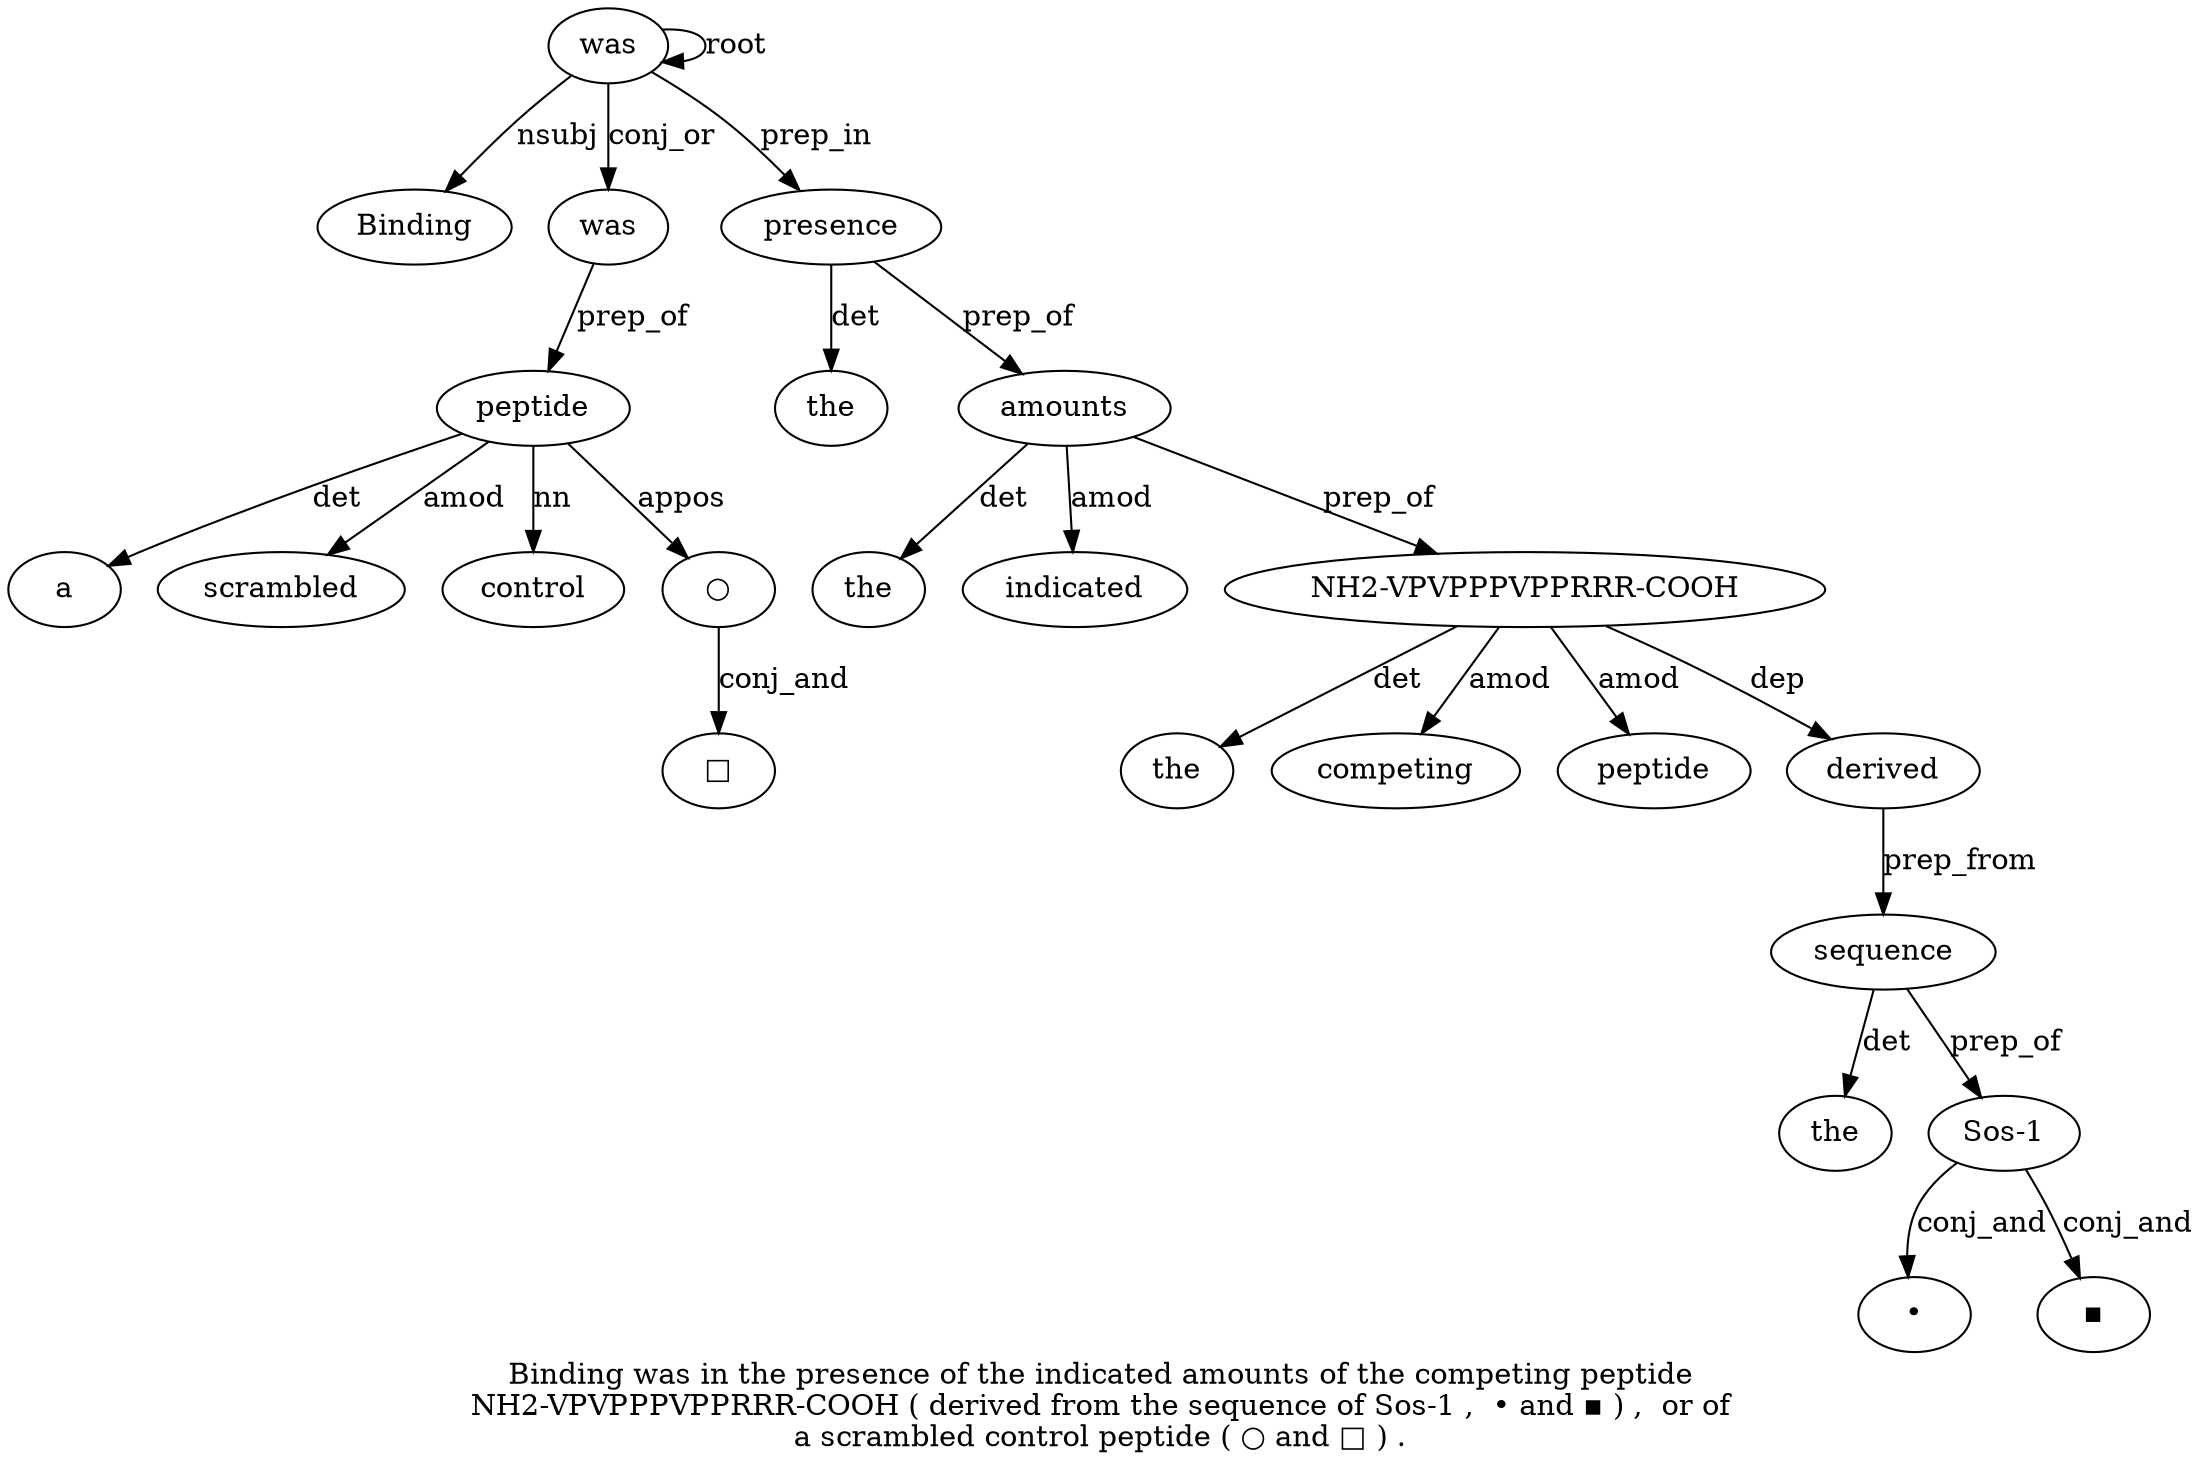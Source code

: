 digraph "Binding was in the presence of the indicated amounts of the competing peptide NH2-VPVPPPVPPRRR-COOH ( derived from the sequence of Sos-1 ,  • and ▪ ) ,  or of a scrambled control peptide ( ○ and □ ) ." {
label="Binding was in the presence of the indicated amounts of the competing peptide
NH2-VPVPPPVPPRRR-COOH ( derived from the sequence of Sos-1 ,  • and ▪ ) ,  or of
a scrambled control peptide ( ○ and □ ) .";
was2 [style=filled, fillcolor=white, label=was];
Binding1 [style=filled, fillcolor=white, label=Binding];
was2 -> Binding1  [label=nsubj];
was2 -> was2  [label=root];
"was2'" [style=filled, fillcolor=white, label=was];
was2 -> "was2'"  [label=conj_or];
presence5 [style=filled, fillcolor=white, label=presence];
the4 [style=filled, fillcolor=white, label=the];
presence5 -> the4  [label=det];
was2 -> presence5  [label=prep_in];
amounts9 [style=filled, fillcolor=white, label=amounts];
the7 [style=filled, fillcolor=white, label=the];
amounts9 -> the7  [label=det];
indicated8 [style=filled, fillcolor=white, label=indicated];
amounts9 -> indicated8  [label=amod];
presence5 -> amounts9  [label=prep_of];
"NH2-VPVPPPVPPRRR-COOH14" [style=filled, fillcolor=white, label="NH2-VPVPPPVPPRRR-COOH"];
the11 [style=filled, fillcolor=white, label=the];
"NH2-VPVPPPVPPRRR-COOH14" -> the11  [label=det];
competing12 [style=filled, fillcolor=white, label=competing];
"NH2-VPVPPPVPPRRR-COOH14" -> competing12  [label=amod];
peptide13 [style=filled, fillcolor=white, label=peptide];
"NH2-VPVPPPVPPRRR-COOH14" -> peptide13  [label=amod];
amounts9 -> "NH2-VPVPPPVPPRRR-COOH14"  [label=prep_of];
derived16 [style=filled, fillcolor=white, label=derived];
"NH2-VPVPPPVPPRRR-COOH14" -> derived16  [label=dep];
sequence19 [style=filled, fillcolor=white, label=sequence];
the18 [style=filled, fillcolor=white, label=the];
sequence19 -> the18  [label=det];
derived16 -> sequence19  [label=prep_from];
"Sos-12" [style=filled, fillcolor=white, label="Sos-1"];
sequence19 -> "Sos-12"  [label=prep_of];
"•23" [style=filled, fillcolor=white, label="•"];
"Sos-12" -> "•23"  [label=conj_and];
"▪25" [style=filled, fillcolor=white, label="▪"];
"Sos-12" -> "▪25"  [label=conj_and];
peptide33 [style=filled, fillcolor=white, label=peptide];
a30 [style=filled, fillcolor=white, label=a];
peptide33 -> a30  [label=det];
scrambled31 [style=filled, fillcolor=white, label=scrambled];
peptide33 -> scrambled31  [label=amod];
control32 [style=filled, fillcolor=white, label=control];
peptide33 -> control32  [label=nn];
"was2'" -> peptide33  [label=prep_of];
"○35" [style=filled, fillcolor=white, label="○"];
peptide33 -> "○35"  [label=appos];
"□37" [style=filled, fillcolor=white, label="□"];
"○35" -> "□37"  [label=conj_and];
}
